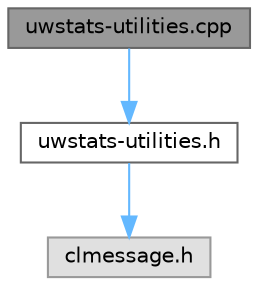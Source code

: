 digraph "uwstats-utilities.cpp"
{
 // LATEX_PDF_SIZE
  bgcolor="transparent";
  edge [fontname=Helvetica,fontsize=10,labelfontname=Helvetica,labelfontsize=10];
  node [fontname=Helvetica,fontsize=10,shape=box,height=0.2,width=0.4];
  Node1 [id="Node000001",label="uwstats-utilities.cpp",height=0.2,width=0.4,color="gray40", fillcolor="grey60", style="filled", fontcolor="black",tooltip="Utilities to manage stats."];
  Node1 -> Node2 [id="edge1_Node000001_Node000002",color="steelblue1",style="solid",tooltip=" "];
  Node2 [id="Node000002",label="uwstats-utilities.h",height=0.2,width=0.4,color="grey40", fillcolor="white", style="filled",URL="$uwstats-utilities_8h.html",tooltip="Utilities to manage stats."];
  Node2 -> Node3 [id="edge2_Node000002_Node000003",color="steelblue1",style="solid",tooltip=" "];
  Node3 [id="Node000003",label="clmessage.h",height=0.2,width=0.4,color="grey60", fillcolor="#E0E0E0", style="filled",tooltip=" "];
}

